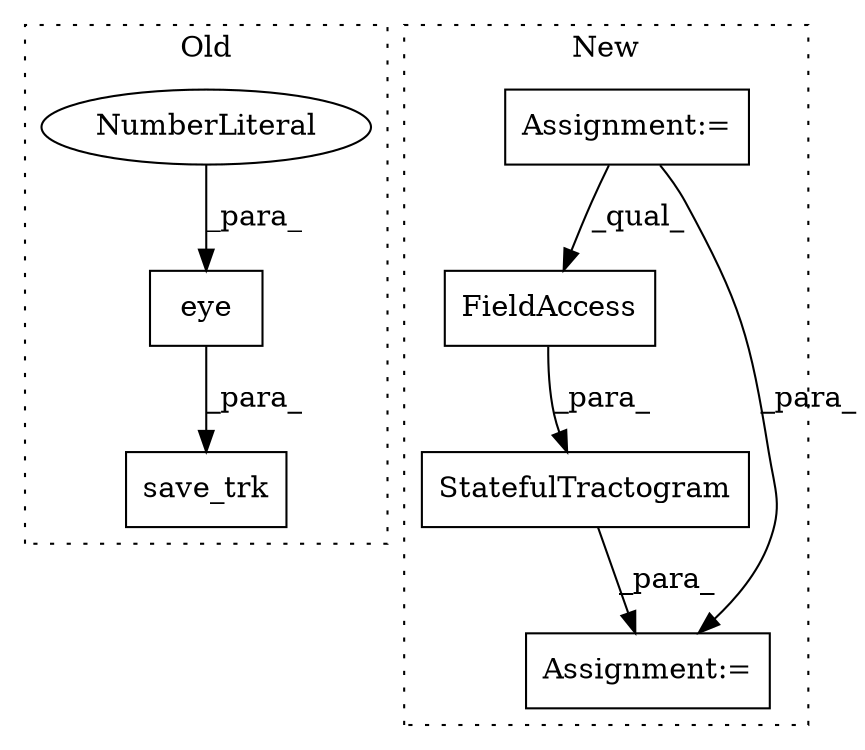 digraph G {
subgraph cluster0 {
1 [label="save_trk" a="32" s="3082,3114" l="9,1" shape="box"];
6 [label="eye" a="32" s="3108,3113" l="4,1" shape="box"];
7 [label="NumberLiteral" a="34" s="3112" l="1" shape="ellipse"];
label = "Old";
style="dotted";
}
subgraph cluster1 {
2 [label="StatefulTractogram" a="32" s="3133,3176" l="19,1" shape="box"];
3 [label="FieldAccess" a="22" s="3165" l="11" shape="box"];
4 [label="Assignment:=" a="7" s="2077" l="5" shape="box"];
5 [label="Assignment:=" a="7" s="3132" l="1" shape="box"];
label = "New";
style="dotted";
}
2 -> 5 [label="_para_"];
3 -> 2 [label="_para_"];
4 -> 5 [label="_para_"];
4 -> 3 [label="_qual_"];
6 -> 1 [label="_para_"];
7 -> 6 [label="_para_"];
}